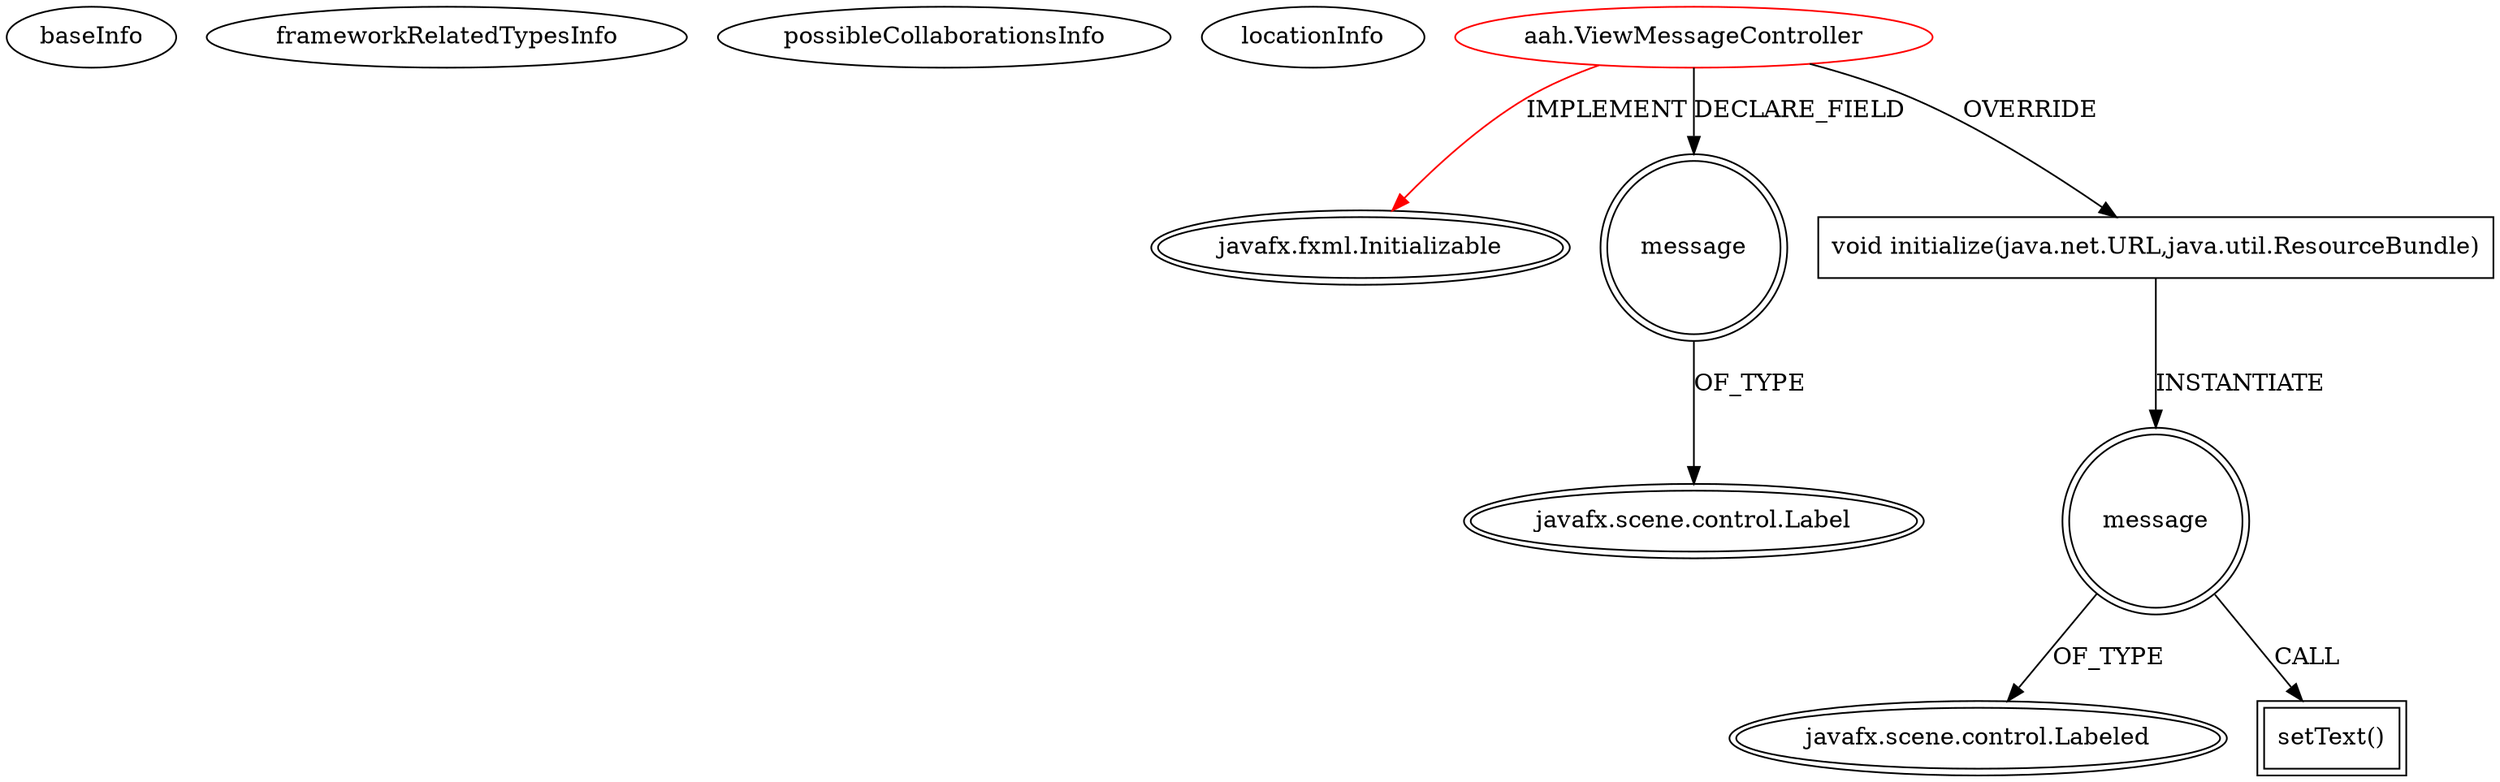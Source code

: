 digraph {
baseInfo[graphId=4730,category="extension_graph",isAnonymous=false,possibleRelation=false]
frameworkRelatedTypesInfo[0="javafx.fxml.Initializable"]
possibleCollaborationsInfo[]
locationInfo[projectName="warpcorebreach-AAH",filePath="/warpcorebreach-AAH/AAH-master/AAH/src/aah/ViewMessageController.java",contextSignature="ViewMessageController",graphId="4730"]
0[label="aah.ViewMessageController",vertexType="ROOT_CLIENT_CLASS_DECLARATION",isFrameworkType=false,color=red]
1[label="javafx.fxml.Initializable",vertexType="FRAMEWORK_INTERFACE_TYPE",isFrameworkType=true,peripheries=2]
2[label="message",vertexType="FIELD_DECLARATION",isFrameworkType=true,peripheries=2,shape=circle]
3[label="javafx.scene.control.Label",vertexType="FRAMEWORK_CLASS_TYPE",isFrameworkType=true,peripheries=2]
4[label="void initialize(java.net.URL,java.util.ResourceBundle)",vertexType="OVERRIDING_METHOD_DECLARATION",isFrameworkType=false,shape=box]
5[label="message",vertexType="VARIABLE_EXPRESION",isFrameworkType=true,peripheries=2,shape=circle]
7[label="javafx.scene.control.Labeled",vertexType="FRAMEWORK_CLASS_TYPE",isFrameworkType=true,peripheries=2]
6[label="setText()",vertexType="INSIDE_CALL",isFrameworkType=true,peripheries=2,shape=box]
0->1[label="IMPLEMENT",color=red]
0->2[label="DECLARE_FIELD"]
2->3[label="OF_TYPE"]
0->4[label="OVERRIDE"]
4->5[label="INSTANTIATE"]
5->7[label="OF_TYPE"]
5->6[label="CALL"]
}
